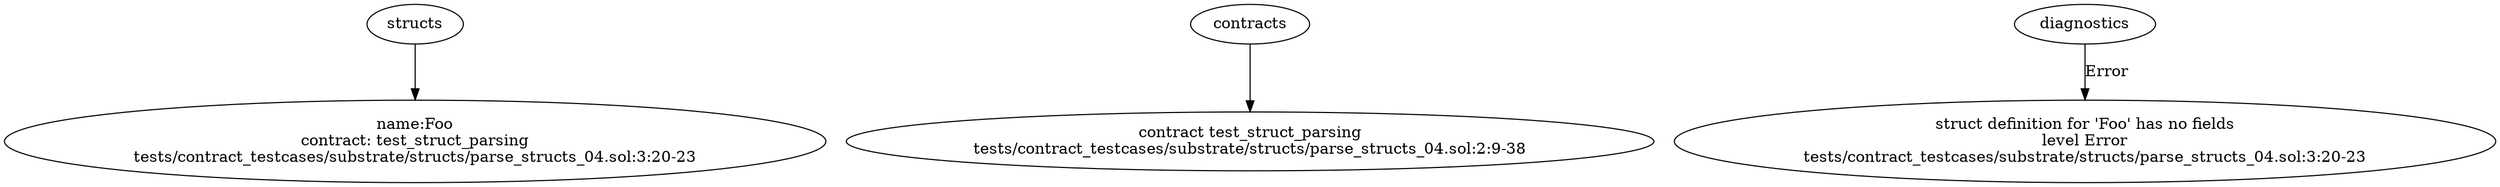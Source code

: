 strict digraph "tests/contract_testcases/substrate/structs/parse_structs_04.sol" {
	Foo [label="name:Foo\ncontract: test_struct_parsing\ntests/contract_testcases/substrate/structs/parse_structs_04.sol:3:20-23"]
	contract [label="contract test_struct_parsing\ntests/contract_testcases/substrate/structs/parse_structs_04.sol:2:9-38"]
	diagnostic [label="struct definition for 'Foo' has no fields\nlevel Error\ntests/contract_testcases/substrate/structs/parse_structs_04.sol:3:20-23"]
	structs -> Foo
	contracts -> contract
	diagnostics -> diagnostic [label="Error"]
}
